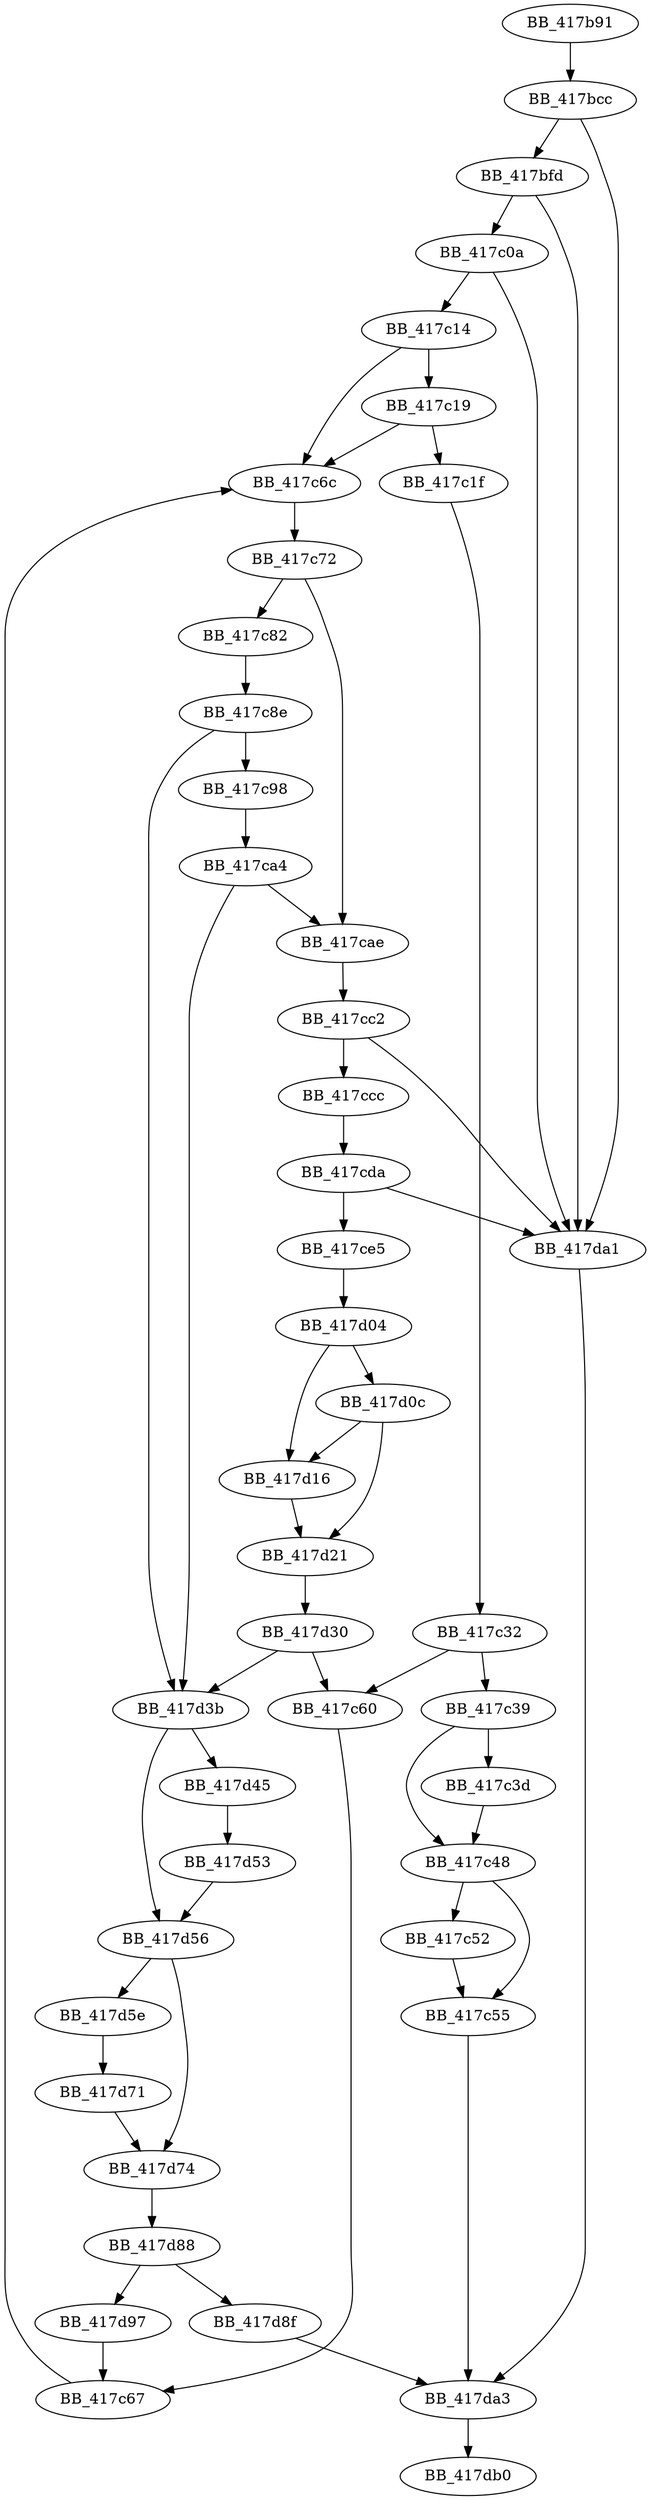 DiGraph __expandlocale{
BB_417b91->BB_417bcc
BB_417bcc->BB_417bfd
BB_417bcc->BB_417da1
BB_417bfd->BB_417c0a
BB_417bfd->BB_417da1
BB_417c0a->BB_417c14
BB_417c0a->BB_417da1
BB_417c14->BB_417c19
BB_417c14->BB_417c6c
BB_417c19->BB_417c1f
BB_417c19->BB_417c6c
BB_417c1f->BB_417c32
BB_417c32->BB_417c39
BB_417c32->BB_417c60
BB_417c39->BB_417c3d
BB_417c39->BB_417c48
BB_417c3d->BB_417c48
BB_417c48->BB_417c52
BB_417c48->BB_417c55
BB_417c52->BB_417c55
BB_417c55->BB_417da3
BB_417c60->BB_417c67
BB_417c67->BB_417c6c
BB_417c6c->BB_417c72
BB_417c72->BB_417c82
BB_417c72->BB_417cae
BB_417c82->BB_417c8e
BB_417c8e->BB_417c98
BB_417c8e->BB_417d3b
BB_417c98->BB_417ca4
BB_417ca4->BB_417cae
BB_417ca4->BB_417d3b
BB_417cae->BB_417cc2
BB_417cc2->BB_417ccc
BB_417cc2->BB_417da1
BB_417ccc->BB_417cda
BB_417cda->BB_417ce5
BB_417cda->BB_417da1
BB_417ce5->BB_417d04
BB_417d04->BB_417d0c
BB_417d04->BB_417d16
BB_417d0c->BB_417d16
BB_417d0c->BB_417d21
BB_417d16->BB_417d21
BB_417d21->BB_417d30
BB_417d30->BB_417c60
BB_417d30->BB_417d3b
BB_417d3b->BB_417d45
BB_417d3b->BB_417d56
BB_417d45->BB_417d53
BB_417d53->BB_417d56
BB_417d56->BB_417d5e
BB_417d56->BB_417d74
BB_417d5e->BB_417d71
BB_417d71->BB_417d74
BB_417d74->BB_417d88
BB_417d88->BB_417d8f
BB_417d88->BB_417d97
BB_417d8f->BB_417da3
BB_417d97->BB_417c67
BB_417da1->BB_417da3
BB_417da3->BB_417db0
}
